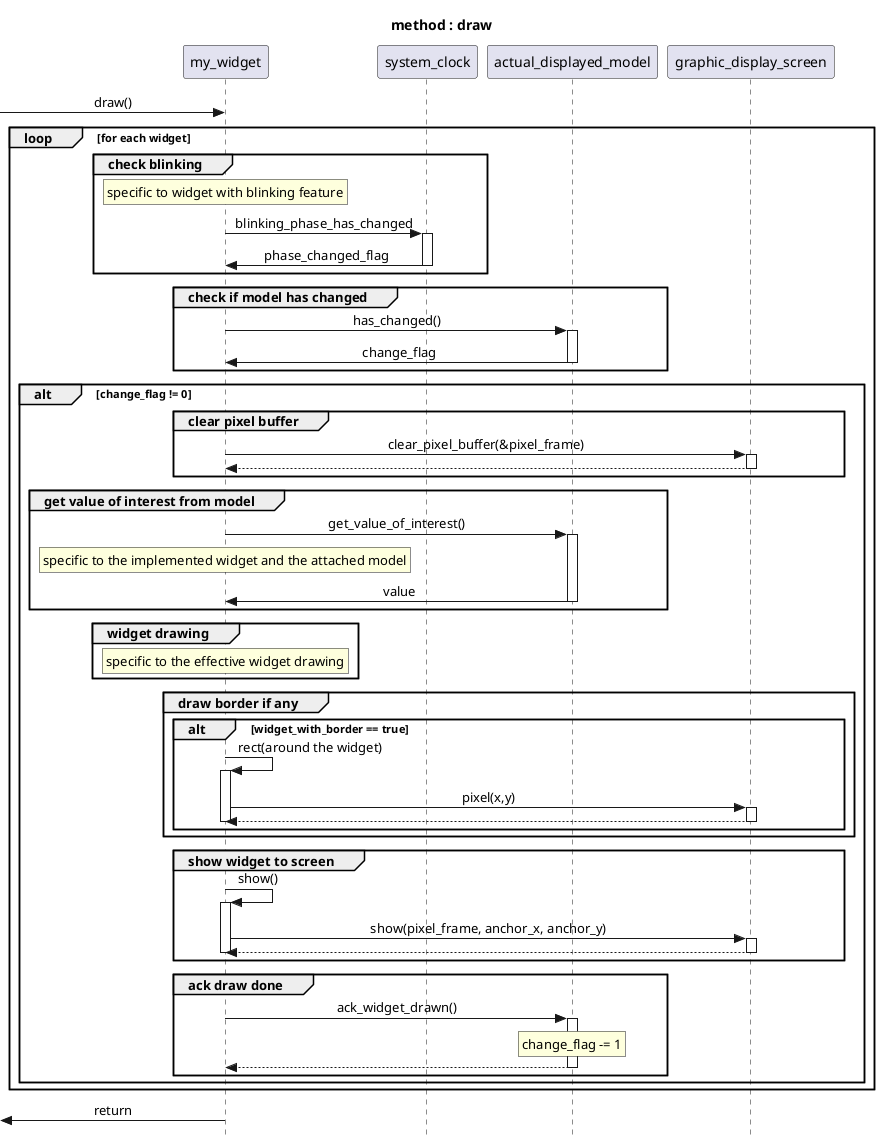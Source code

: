 @startuml draw
title method : draw
skinparam style strictuml
skinparam SequenceMessageAlignment center

[-> my_widget : draw()
    
loop for each widget
group check blinking
rnote over my_widget : specific to widget with blinking feature
my_widget -> system_clock++ : blinking_phase_has_changed
my_widget <- system_clock-- : phase_changed_flag
end


group check if model has changed
actual_displayed_model <- my_widget ++: has_changed()
actual_displayed_model -> my_widget --: change_flag
end
alt change_flag != 0

group clear pixel buffer
my_widget -> graphic_display_screen ++: clear_pixel_buffer(&pixel_frame)
return
end
group get value of interest from model
actual_displayed_model <- my_widget ++: get_value_of_interest()
rnote over my_widget : specific to the implemented widget and the attached model
actual_displayed_model -> my_widget --: value
end
group widget drawing
rnote over my_widget : specific to the effective widget drawing
end

group draw border if any
alt widget_with_border == true
my_widget -> my_widget ++: rect(around the widget)
my_widget -> graphic_display_screen ++: pixel(x,y)
return
deactivate my_widget
end
end
group show widget to screen
my_widget-> my_widget ++ : show()
my_widget -> graphic_display_screen ++: show(pixel_frame, anchor_x, anchor_y)
return
deactivate my_widget
end

group ack draw done 
my_widget -> actual_displayed_model ++: ack_widget_drawn()
rnote over actual_displayed_model : change_flag -= 1
return
end
end
end
[<- my_widget: return
@enduml


